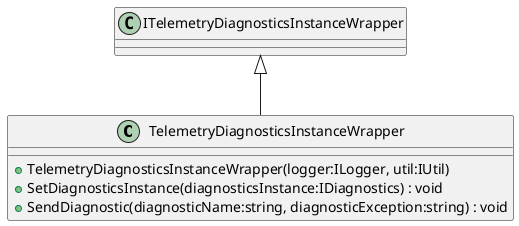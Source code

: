 @startuml
class TelemetryDiagnosticsInstanceWrapper {
    + TelemetryDiagnosticsInstanceWrapper(logger:ILogger, util:IUtil)
    + SetDiagnosticsInstance(diagnosticsInstance:IDiagnostics) : void
    + SendDiagnostic(diagnosticName:string, diagnosticException:string) : void
}
ITelemetryDiagnosticsInstanceWrapper <|-- TelemetryDiagnosticsInstanceWrapper
@enduml
